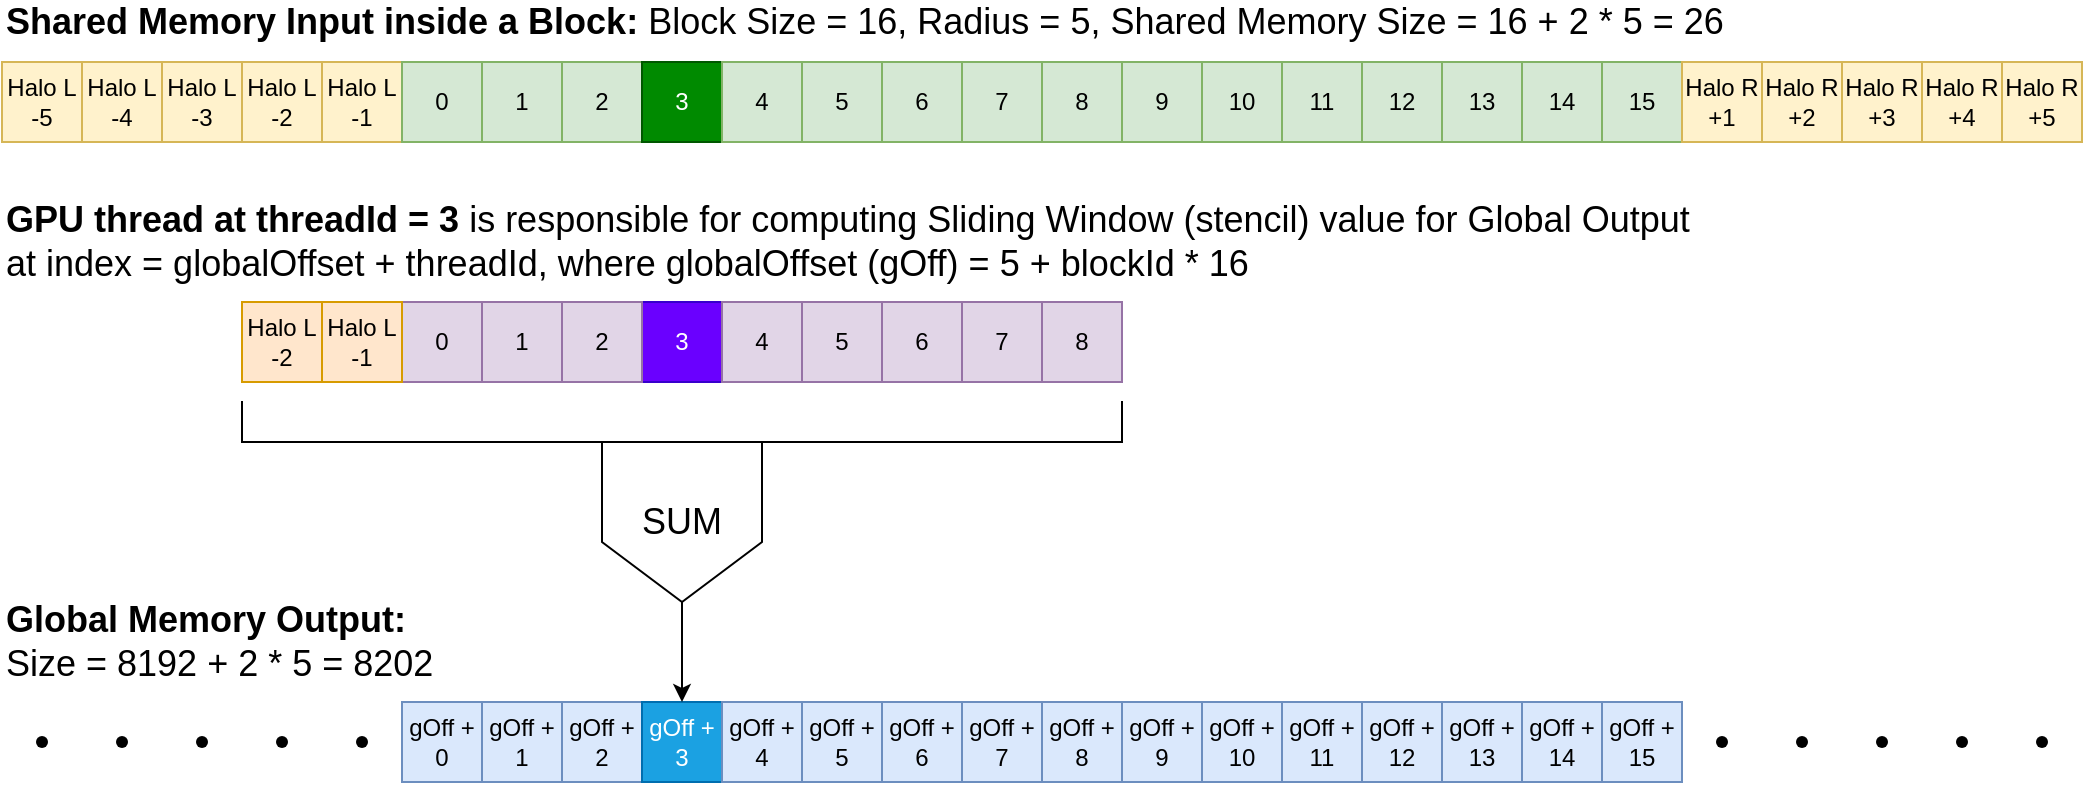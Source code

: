<mxfile version="15.7.3" type="device"><diagram id="9L-sjhjDaJ9I9pXIr6Vf" name="Page-1"><mxGraphModel dx="1038" dy="467" grid="1" gridSize="10" guides="1" tooltips="1" connect="1" arrows="1" fold="1" page="1" pageScale="1" pageWidth="1100" pageHeight="850" math="0" shadow="0"><root><mxCell id="0"/><mxCell id="1" parent="0"/><mxCell id="KHCUln0_eS0RDUmCvNf7-1" value="" style="whiteSpace=wrap;html=1;aspect=fixed;" parent="1" vertex="1"><mxGeometry y="40" width="40" height="40" as="geometry"/></mxCell><mxCell id="KHCUln0_eS0RDUmCvNf7-2" value="&lt;div&gt;Halo L&lt;/div&gt;&lt;div&gt;-4&lt;br&gt;&lt;/div&gt;" style="whiteSpace=wrap;html=1;aspect=fixed;fillColor=#fff2cc;strokeColor=#d6b656;" parent="1" vertex="1"><mxGeometry x="40" y="40" width="40" height="40" as="geometry"/></mxCell><mxCell id="KHCUln0_eS0RDUmCvNf7-3" value="&lt;div&gt;Halo L&lt;/div&gt;&lt;div&gt;-3&lt;br&gt;&lt;/div&gt;" style="whiteSpace=wrap;html=1;aspect=fixed;fillColor=#fff2cc;strokeColor=#d6b656;" parent="1" vertex="1"><mxGeometry x="80" y="40" width="40" height="40" as="geometry"/></mxCell><mxCell id="KHCUln0_eS0RDUmCvNf7-4" value="" style="whiteSpace=wrap;html=1;aspect=fixed;" parent="1" vertex="1"><mxGeometry x="120" y="40" width="40" height="40" as="geometry"/></mxCell><mxCell id="KHCUln0_eS0RDUmCvNf7-5" value="&lt;div&gt;Halo L&lt;/div&gt;&lt;div&gt;-2&lt;br&gt;&lt;/div&gt;" style="whiteSpace=wrap;html=1;aspect=fixed;fillColor=#fff2cc;strokeColor=#d6b656;" parent="1" vertex="1"><mxGeometry x="120" y="40" width="40" height="40" as="geometry"/></mxCell><mxCell id="KHCUln0_eS0RDUmCvNf7-6" value="&lt;div&gt;Halo L&lt;/div&gt;&lt;div&gt;-5&lt;br&gt;&lt;/div&gt;" style="whiteSpace=wrap;html=1;aspect=fixed;fillColor=#fff2cc;strokeColor=#d6b656;" parent="1" vertex="1"><mxGeometry y="40" width="40" height="40" as="geometry"/></mxCell><mxCell id="KHCUln0_eS0RDUmCvNf7-7" value="0" style="whiteSpace=wrap;html=1;aspect=fixed;fillColor=#d5e8d4;strokeColor=#82b366;" parent="1" vertex="1"><mxGeometry x="200" y="40" width="40" height="40" as="geometry"/></mxCell><mxCell id="KHCUln0_eS0RDUmCvNf7-8" value="1" style="whiteSpace=wrap;html=1;aspect=fixed;fillColor=#d5e8d4;strokeColor=#82b366;" parent="1" vertex="1"><mxGeometry x="240" y="40" width="40" height="40" as="geometry"/></mxCell><mxCell id="KHCUln0_eS0RDUmCvNf7-9" value="&lt;div&gt;Halo L&lt;/div&gt;&lt;div&gt;-1&lt;br&gt;&lt;/div&gt;" style="whiteSpace=wrap;html=1;aspect=fixed;fillColor=#fff2cc;strokeColor=#d6b656;" parent="1" vertex="1"><mxGeometry x="160" y="40" width="40" height="40" as="geometry"/></mxCell><mxCell id="KHCUln0_eS0RDUmCvNf7-10" value="3" style="whiteSpace=wrap;html=1;aspect=fixed;fillColor=#008a00;strokeColor=#005700;fontColor=#ffffff;" parent="1" vertex="1"><mxGeometry x="320" y="40" width="40" height="40" as="geometry"/></mxCell><mxCell id="KHCUln0_eS0RDUmCvNf7-11" value="4" style="whiteSpace=wrap;html=1;aspect=fixed;fillColor=#d5e8d4;strokeColor=#82b366;" parent="1" vertex="1"><mxGeometry x="360" y="40" width="40" height="40" as="geometry"/></mxCell><mxCell id="KHCUln0_eS0RDUmCvNf7-12" value="5" style="whiteSpace=wrap;html=1;aspect=fixed;fillColor=#d5e8d4;strokeColor=#82b366;" parent="1" vertex="1"><mxGeometry x="400" y="40" width="40" height="40" as="geometry"/></mxCell><mxCell id="KHCUln0_eS0RDUmCvNf7-13" value="2" style="whiteSpace=wrap;html=1;aspect=fixed;fillColor=#d5e8d4;strokeColor=#82b366;" parent="1" vertex="1"><mxGeometry x="280" y="40" width="40" height="40" as="geometry"/></mxCell><mxCell id="KHCUln0_eS0RDUmCvNf7-14" value="7" style="whiteSpace=wrap;html=1;aspect=fixed;fillColor=#d5e8d4;strokeColor=#82b366;" parent="1" vertex="1"><mxGeometry x="480" y="40" width="40" height="40" as="geometry"/></mxCell><mxCell id="KHCUln0_eS0RDUmCvNf7-15" value="8" style="whiteSpace=wrap;html=1;aspect=fixed;fillColor=#d5e8d4;strokeColor=#82b366;" parent="1" vertex="1"><mxGeometry x="520" y="40" width="40" height="40" as="geometry"/></mxCell><mxCell id="KHCUln0_eS0RDUmCvNf7-16" value="6" style="whiteSpace=wrap;html=1;aspect=fixed;fillColor=#d5e8d4;strokeColor=#82b366;" parent="1" vertex="1"><mxGeometry x="440" y="40" width="40" height="40" as="geometry"/></mxCell><mxCell id="KHCUln0_eS0RDUmCvNf7-17" value="10" style="whiteSpace=wrap;html=1;aspect=fixed;fillColor=#d5e8d4;strokeColor=#82b366;" parent="1" vertex="1"><mxGeometry x="600" y="40" width="40" height="40" as="geometry"/></mxCell><mxCell id="KHCUln0_eS0RDUmCvNf7-18" value="" style="whiteSpace=wrap;html=1;aspect=fixed;" parent="1" vertex="1"><mxGeometry x="640" y="40" width="40" height="40" as="geometry"/></mxCell><mxCell id="KHCUln0_eS0RDUmCvNf7-19" value="12" style="whiteSpace=wrap;html=1;aspect=fixed;fillColor=#d5e8d4;strokeColor=#82b366;" parent="1" vertex="1"><mxGeometry x="680" y="40" width="40" height="40" as="geometry"/></mxCell><mxCell id="KHCUln0_eS0RDUmCvNf7-20" value="9" style="whiteSpace=wrap;html=1;aspect=fixed;fillColor=#d5e8d4;strokeColor=#82b366;" parent="1" vertex="1"><mxGeometry x="560" y="40" width="40" height="40" as="geometry"/></mxCell><mxCell id="KHCUln0_eS0RDUmCvNf7-21" value="14" style="whiteSpace=wrap;html=1;aspect=fixed;fillColor=#d5e8d4;strokeColor=#82b366;" parent="1" vertex="1"><mxGeometry x="760" y="40" width="40" height="40" as="geometry"/></mxCell><mxCell id="KHCUln0_eS0RDUmCvNf7-22" value="15" style="whiteSpace=wrap;html=1;aspect=fixed;fillColor=#d5e8d4;strokeColor=#82b366;" parent="1" vertex="1"><mxGeometry x="800" y="40" width="40" height="40" as="geometry"/></mxCell><mxCell id="KHCUln0_eS0RDUmCvNf7-23" value="13" style="whiteSpace=wrap;html=1;aspect=fixed;fillColor=#d5e8d4;strokeColor=#82b366;" parent="1" vertex="1"><mxGeometry x="720" y="40" width="40" height="40" as="geometry"/></mxCell><mxCell id="KHCUln0_eS0RDUmCvNf7-24" value="11" style="whiteSpace=wrap;html=1;aspect=fixed;fillColor=#d5e8d4;strokeColor=#82b366;" parent="1" vertex="1"><mxGeometry x="640" y="40" width="40" height="40" as="geometry"/></mxCell><mxCell id="KHCUln0_eS0RDUmCvNf7-25" value="&lt;div&gt;Halo R&lt;/div&gt;&lt;div&gt;+2&lt;br&gt;&lt;/div&gt;" style="whiteSpace=wrap;html=1;aspect=fixed;fillColor=#fff2cc;strokeColor=#d6b656;" parent="1" vertex="1"><mxGeometry x="880" y="40" width="40" height="40" as="geometry"/></mxCell><mxCell id="KHCUln0_eS0RDUmCvNf7-26" value="&lt;div&gt;Halo R&lt;/div&gt;&lt;div&gt;+4&lt;br&gt;&lt;/div&gt;" style="whiteSpace=wrap;html=1;aspect=fixed;fillColor=#fff2cc;strokeColor=#d6b656;" parent="1" vertex="1"><mxGeometry x="960" y="40" width="40" height="40" as="geometry"/></mxCell><mxCell id="KHCUln0_eS0RDUmCvNf7-27" value="&lt;div&gt;Halo R&lt;/div&gt;&lt;div&gt;+5&lt;br&gt;&lt;/div&gt;" style="whiteSpace=wrap;html=1;aspect=fixed;fillColor=#fff2cc;strokeColor=#d6b656;" parent="1" vertex="1"><mxGeometry x="1000" y="40" width="40" height="40" as="geometry"/></mxCell><mxCell id="KHCUln0_eS0RDUmCvNf7-28" value="&lt;div&gt;Halo R&lt;/div&gt;&lt;div&gt;+3&lt;br&gt;&lt;/div&gt;" style="whiteSpace=wrap;html=1;aspect=fixed;fillColor=#fff2cc;strokeColor=#d6b656;" parent="1" vertex="1"><mxGeometry x="920" y="40" width="40" height="40" as="geometry"/></mxCell><mxCell id="KHCUln0_eS0RDUmCvNf7-29" value="&lt;div&gt;Halo R&lt;/div&gt;&lt;div&gt;+1&lt;br&gt;&lt;/div&gt;" style="whiteSpace=wrap;html=1;aspect=fixed;fillColor=#fff2cc;strokeColor=#d6b656;" parent="1" vertex="1"><mxGeometry x="840" y="40" width="40" height="40" as="geometry"/></mxCell><mxCell id="KHCUln0_eS0RDUmCvNf7-30" value="&lt;div align=&quot;left&quot;&gt;&lt;font style=&quot;font-size: 18px&quot;&gt;&lt;b&gt;Shared Memory Input inside a Block:&lt;/b&gt; Block Size = 16, Radius = 5, Shared Memory Size = 16 + 2 * 5 = 26&lt;/font&gt;&lt;/div&gt;" style="text;html=1;resizable=0;autosize=1;align=left;verticalAlign=middle;points=[];fillColor=none;strokeColor=none;rounded=0;" parent="1" vertex="1"><mxGeometry y="10" width="870" height="20" as="geometry"/></mxCell><mxCell id="KHCUln0_eS0RDUmCvNf7-31" value="&lt;div align=&quot;left&quot;&gt;&lt;font style=&quot;font-size: 18px&quot;&gt;&lt;b&gt;GPU thread at threadId = 3&lt;/b&gt; is responsible for computing Sliding Window (stencil) value for Global Output &lt;br&gt;&lt;/font&gt;&lt;/div&gt;&lt;div align=&quot;left&quot;&gt;&lt;font style=&quot;font-size: 18px&quot;&gt;at index = globalOffset + threadId, where &lt;/font&gt;&lt;font style=&quot;font-size: 18px&quot;&gt;globalOffset (gOff) = 5 + blockId * 16 &lt;br&gt;&lt;/font&gt;&lt;/div&gt;" style="text;html=1;resizable=0;autosize=1;align=left;verticalAlign=middle;points=[];fillColor=none;strokeColor=none;rounded=0;" parent="1" vertex="1"><mxGeometry y="110" width="860" height="40" as="geometry"/></mxCell><mxCell id="KHCUln0_eS0RDUmCvNf7-43" value="&lt;div&gt;Halo L&lt;/div&gt;&lt;div&gt;-2&lt;br&gt;&lt;/div&gt;" style="whiteSpace=wrap;html=1;aspect=fixed;fillColor=#ffe6cc;strokeColor=#d79b00;" parent="1" vertex="1"><mxGeometry x="120" y="160" width="40" height="40" as="geometry"/></mxCell><mxCell id="KHCUln0_eS0RDUmCvNf7-44" value="0" style="whiteSpace=wrap;html=1;aspect=fixed;fillColor=#e1d5e7;strokeColor=#9673a6;" parent="1" vertex="1"><mxGeometry x="200" y="160" width="40" height="40" as="geometry"/></mxCell><mxCell id="KHCUln0_eS0RDUmCvNf7-45" value="1" style="whiteSpace=wrap;html=1;aspect=fixed;fillColor=#e1d5e7;strokeColor=#9673a6;" parent="1" vertex="1"><mxGeometry x="240" y="160" width="40" height="40" as="geometry"/></mxCell><mxCell id="KHCUln0_eS0RDUmCvNf7-46" value="&lt;div&gt;Halo L&lt;/div&gt;&lt;div&gt;-1&lt;br&gt;&lt;/div&gt;" style="whiteSpace=wrap;html=1;aspect=fixed;fillColor=#ffe6cc;strokeColor=#d79b00;" parent="1" vertex="1"><mxGeometry x="160" y="160" width="40" height="40" as="geometry"/></mxCell><mxCell id="KHCUln0_eS0RDUmCvNf7-47" value="3" style="whiteSpace=wrap;html=1;aspect=fixed;fillColor=#6a00ff;strokeColor=#3700CC;fontColor=#ffffff;" parent="1" vertex="1"><mxGeometry x="320" y="160" width="40" height="40" as="geometry"/></mxCell><mxCell id="KHCUln0_eS0RDUmCvNf7-48" value="4" style="whiteSpace=wrap;html=1;aspect=fixed;fillColor=#e1d5e7;strokeColor=#9673a6;" parent="1" vertex="1"><mxGeometry x="360" y="160" width="40" height="40" as="geometry"/></mxCell><mxCell id="KHCUln0_eS0RDUmCvNf7-49" value="5" style="whiteSpace=wrap;html=1;aspect=fixed;fillColor=#e1d5e7;strokeColor=#9673a6;" parent="1" vertex="1"><mxGeometry x="400" y="160" width="40" height="40" as="geometry"/></mxCell><mxCell id="KHCUln0_eS0RDUmCvNf7-50" value="2" style="whiteSpace=wrap;html=1;aspect=fixed;fillColor=#e1d5e7;strokeColor=#9673a6;" parent="1" vertex="1"><mxGeometry x="280" y="160" width="40" height="40" as="geometry"/></mxCell><mxCell id="KHCUln0_eS0RDUmCvNf7-51" value="7" style="whiteSpace=wrap;html=1;aspect=fixed;fillColor=#e1d5e7;strokeColor=#9673a6;" parent="1" vertex="1"><mxGeometry x="480" y="160" width="40" height="40" as="geometry"/></mxCell><mxCell id="KHCUln0_eS0RDUmCvNf7-52" value="8" style="whiteSpace=wrap;html=1;aspect=fixed;fillColor=#e1d5e7;strokeColor=#9673a6;" parent="1" vertex="1"><mxGeometry x="520" y="160" width="40" height="40" as="geometry"/></mxCell><mxCell id="KHCUln0_eS0RDUmCvNf7-53" value="6" style="whiteSpace=wrap;html=1;aspect=fixed;fillColor=#e1d5e7;strokeColor=#9673a6;" parent="1" vertex="1"><mxGeometry x="440" y="160" width="40" height="40" as="geometry"/></mxCell><mxCell id="KHCUln0_eS0RDUmCvNf7-56" value="" style="shape=partialRectangle;whiteSpace=wrap;html=1;bottom=1;right=1;left=1;top=0;fillColor=none;routingCenterX=-0.5;fontSize=18;" parent="1" vertex="1"><mxGeometry x="120" y="210" width="440" height="20" as="geometry"/></mxCell><mxCell id="KHCUln0_eS0RDUmCvNf7-58" value="SUM" style="shape=offPageConnector;whiteSpace=wrap;html=1;fontSize=18;" parent="1" vertex="1"><mxGeometry x="300" y="230" width="80" height="80" as="geometry"/></mxCell><mxCell id="KHCUln0_eS0RDUmCvNf7-59" value="&lt;div align=&quot;left&quot;&gt;&lt;font style=&quot;font-size: 18px&quot;&gt;&lt;b&gt;Global Memory Output:&lt;/b&gt;&lt;br&gt;&lt;/font&gt;&lt;/div&gt;&lt;div align=&quot;left&quot;&gt;&lt;font style=&quot;font-size: 18px&quot;&gt;Size = 8192 + 2 * 5 = 8202&lt;/font&gt;&lt;/div&gt;" style="text;html=1;resizable=0;autosize=1;align=left;verticalAlign=middle;points=[];fillColor=none;strokeColor=none;rounded=0;" parent="1" vertex="1"><mxGeometry y="310" width="230" height="40" as="geometry"/></mxCell><mxCell id="KHCUln0_eS0RDUmCvNf7-60" value="0" style="whiteSpace=wrap;html=1;aspect=fixed;fillColor=#d5e8d4;strokeColor=#82b366;" parent="1" vertex="1"><mxGeometry x="200" y="40" width="40" height="40" as="geometry"/></mxCell><mxCell id="KHCUln0_eS0RDUmCvNf7-61" value="1" style="whiteSpace=wrap;html=1;aspect=fixed;fillColor=#d5e8d4;strokeColor=#82b366;" parent="1" vertex="1"><mxGeometry x="240" y="40" width="40" height="40" as="geometry"/></mxCell><mxCell id="KHCUln0_eS0RDUmCvNf7-62" value="0" style="whiteSpace=wrap;html=1;aspect=fixed;fillColor=#d5e8d4;strokeColor=#82b366;" parent="1" vertex="1"><mxGeometry x="200" y="40" width="40" height="40" as="geometry"/></mxCell><mxCell id="KHCUln0_eS0RDUmCvNf7-63" value="1" style="whiteSpace=wrap;html=1;aspect=fixed;fillColor=#d5e8d4;strokeColor=#82b366;" parent="1" vertex="1"><mxGeometry x="240" y="40" width="40" height="40" as="geometry"/></mxCell><mxCell id="KHCUln0_eS0RDUmCvNf7-64" value="3" style="whiteSpace=wrap;html=1;aspect=fixed;fillColor=#008a00;strokeColor=#005700;fontColor=#ffffff;" parent="1" vertex="1"><mxGeometry x="320" y="40" width="40" height="40" as="geometry"/></mxCell><mxCell id="KHCUln0_eS0RDUmCvNf7-65" value="4" style="whiteSpace=wrap;html=1;aspect=fixed;fillColor=#d5e8d4;strokeColor=#82b366;" parent="1" vertex="1"><mxGeometry x="360" y="40" width="40" height="40" as="geometry"/></mxCell><mxCell id="KHCUln0_eS0RDUmCvNf7-66" value="0" style="whiteSpace=wrap;html=1;aspect=fixed;fillColor=#d5e8d4;strokeColor=#82b366;" parent="1" vertex="1"><mxGeometry x="200" y="40" width="40" height="40" as="geometry"/></mxCell><mxCell id="KHCUln0_eS0RDUmCvNf7-67" value="1" style="whiteSpace=wrap;html=1;aspect=fixed;fillColor=#d5e8d4;strokeColor=#82b366;" parent="1" vertex="1"><mxGeometry x="240" y="40" width="40" height="40" as="geometry"/></mxCell><mxCell id="KHCUln0_eS0RDUmCvNf7-68" value="3" style="whiteSpace=wrap;html=1;aspect=fixed;fillColor=#008a00;strokeColor=#005700;fontColor=#ffffff;" parent="1" vertex="1"><mxGeometry x="320" y="40" width="40" height="40" as="geometry"/></mxCell><mxCell id="KHCUln0_eS0RDUmCvNf7-69" value="4" style="whiteSpace=wrap;html=1;aspect=fixed;fillColor=#d5e8d4;strokeColor=#82b366;" parent="1" vertex="1"><mxGeometry x="360" y="40" width="40" height="40" as="geometry"/></mxCell><mxCell id="KHCUln0_eS0RDUmCvNf7-70" value="6" style="whiteSpace=wrap;html=1;aspect=fixed;fillColor=#d5e8d4;strokeColor=#82b366;" parent="1" vertex="1"><mxGeometry x="440" y="40" width="40" height="40" as="geometry"/></mxCell><mxCell id="KHCUln0_eS0RDUmCvNf7-71" value="7" style="whiteSpace=wrap;html=1;aspect=fixed;fillColor=#d5e8d4;strokeColor=#82b366;" parent="1" vertex="1"><mxGeometry x="480" y="40" width="40" height="40" as="geometry"/></mxCell><mxCell id="KHCUln0_eS0RDUmCvNf7-72" value="8" style="whiteSpace=wrap;html=1;aspect=fixed;fillColor=#d5e8d4;strokeColor=#82b366;" parent="1" vertex="1"><mxGeometry x="520" y="40" width="40" height="40" as="geometry"/></mxCell><mxCell id="KHCUln0_eS0RDUmCvNf7-73" value="9" style="whiteSpace=wrap;html=1;aspect=fixed;fillColor=#d5e8d4;strokeColor=#82b366;" parent="1" vertex="1"><mxGeometry x="560" y="40" width="40" height="40" as="geometry"/></mxCell><mxCell id="KHCUln0_eS0RDUmCvNf7-87" value="0" style="whiteSpace=wrap;html=1;aspect=fixed;fillColor=#d5e8d4;strokeColor=#82b366;" parent="1" vertex="1"><mxGeometry x="200" y="40" width="40" height="40" as="geometry"/></mxCell><mxCell id="KHCUln0_eS0RDUmCvNf7-88" value="1" style="whiteSpace=wrap;html=1;aspect=fixed;fillColor=#d5e8d4;strokeColor=#82b366;" parent="1" vertex="1"><mxGeometry x="240" y="40" width="40" height="40" as="geometry"/></mxCell><mxCell id="KHCUln0_eS0RDUmCvNf7-89" value="2" style="whiteSpace=wrap;html=1;aspect=fixed;fillColor=#d5e8d4;strokeColor=#82b366;" parent="1" vertex="1"><mxGeometry x="280" y="40" width="40" height="40" as="geometry"/></mxCell><mxCell id="KHCUln0_eS0RDUmCvNf7-90" value="3" style="whiteSpace=wrap;html=1;aspect=fixed;fillColor=#008a00;strokeColor=#005700;fontColor=#ffffff;" parent="1" vertex="1"><mxGeometry x="320" y="40" width="40" height="40" as="geometry"/></mxCell><mxCell id="KHCUln0_eS0RDUmCvNf7-91" value="4" style="whiteSpace=wrap;html=1;aspect=fixed;fillColor=#d5e8d4;strokeColor=#82b366;" parent="1" vertex="1"><mxGeometry x="360" y="40" width="40" height="40" as="geometry"/></mxCell><mxCell id="KHCUln0_eS0RDUmCvNf7-92" value="5" style="whiteSpace=wrap;html=1;aspect=fixed;fillColor=#d5e8d4;strokeColor=#82b366;" parent="1" vertex="1"><mxGeometry x="400" y="40" width="40" height="40" as="geometry"/></mxCell><mxCell id="KHCUln0_eS0RDUmCvNf7-93" value="6" style="whiteSpace=wrap;html=1;aspect=fixed;fillColor=#d5e8d4;strokeColor=#82b366;" parent="1" vertex="1"><mxGeometry x="440" y="40" width="40" height="40" as="geometry"/></mxCell><mxCell id="KHCUln0_eS0RDUmCvNf7-94" value="7" style="whiteSpace=wrap;html=1;aspect=fixed;fillColor=#d5e8d4;strokeColor=#82b366;" parent="1" vertex="1"><mxGeometry x="480" y="40" width="40" height="40" as="geometry"/></mxCell><mxCell id="KHCUln0_eS0RDUmCvNf7-95" value="8" style="whiteSpace=wrap;html=1;aspect=fixed;fillColor=#d5e8d4;strokeColor=#82b366;" parent="1" vertex="1"><mxGeometry x="520" y="40" width="40" height="40" as="geometry"/></mxCell><mxCell id="KHCUln0_eS0RDUmCvNf7-96" value="9" style="whiteSpace=wrap;html=1;aspect=fixed;fillColor=#d5e8d4;strokeColor=#82b366;" parent="1" vertex="1"><mxGeometry x="560" y="40" width="40" height="40" as="geometry"/></mxCell><mxCell id="KHCUln0_eS0RDUmCvNf7-97" value="10" style="whiteSpace=wrap;html=1;aspect=fixed;fillColor=#d5e8d4;strokeColor=#82b366;" parent="1" vertex="1"><mxGeometry x="600" y="40" width="40" height="40" as="geometry"/></mxCell><mxCell id="KHCUln0_eS0RDUmCvNf7-98" value="11" style="whiteSpace=wrap;html=1;aspect=fixed;fillColor=#d5e8d4;strokeColor=#82b366;" parent="1" vertex="1"><mxGeometry x="640" y="40" width="40" height="40" as="geometry"/></mxCell><mxCell id="KHCUln0_eS0RDUmCvNf7-99" value="12" style="whiteSpace=wrap;html=1;aspect=fixed;fillColor=#d5e8d4;strokeColor=#82b366;" parent="1" vertex="1"><mxGeometry x="680" y="40" width="40" height="40" as="geometry"/></mxCell><mxCell id="KHCUln0_eS0RDUmCvNf7-100" value="13" style="whiteSpace=wrap;html=1;aspect=fixed;fillColor=#d5e8d4;strokeColor=#82b366;" parent="1" vertex="1"><mxGeometry x="720" y="40" width="40" height="40" as="geometry"/></mxCell><mxCell id="KHCUln0_eS0RDUmCvNf7-101" value="0" style="whiteSpace=wrap;html=1;aspect=fixed;fillColor=#d5e8d4;strokeColor=#82b366;" parent="1" vertex="1"><mxGeometry x="200" y="40" width="40" height="40" as="geometry"/></mxCell><mxCell id="KHCUln0_eS0RDUmCvNf7-102" value="1" style="whiteSpace=wrap;html=1;aspect=fixed;fillColor=#d5e8d4;strokeColor=#82b366;" parent="1" vertex="1"><mxGeometry x="240" y="40" width="40" height="40" as="geometry"/></mxCell><mxCell id="KHCUln0_eS0RDUmCvNf7-103" value="2" style="whiteSpace=wrap;html=1;aspect=fixed;fillColor=#d5e8d4;strokeColor=#82b366;" parent="1" vertex="1"><mxGeometry x="280" y="40" width="40" height="40" as="geometry"/></mxCell><mxCell id="KHCUln0_eS0RDUmCvNf7-104" value="3" style="whiteSpace=wrap;html=1;aspect=fixed;fillColor=#008a00;strokeColor=#005700;fontColor=#ffffff;" parent="1" vertex="1"><mxGeometry x="320" y="40" width="40" height="40" as="geometry"/></mxCell><mxCell id="KHCUln0_eS0RDUmCvNf7-105" value="4" style="whiteSpace=wrap;html=1;aspect=fixed;fillColor=#d5e8d4;strokeColor=#82b366;" parent="1" vertex="1"><mxGeometry x="360" y="40" width="40" height="40" as="geometry"/></mxCell><mxCell id="KHCUln0_eS0RDUmCvNf7-106" value="5" style="whiteSpace=wrap;html=1;aspect=fixed;fillColor=#d5e8d4;strokeColor=#82b366;" parent="1" vertex="1"><mxGeometry x="400" y="40" width="40" height="40" as="geometry"/></mxCell><mxCell id="KHCUln0_eS0RDUmCvNf7-107" value="6" style="whiteSpace=wrap;html=1;aspect=fixed;fillColor=#d5e8d4;strokeColor=#82b366;" parent="1" vertex="1"><mxGeometry x="440" y="40" width="40" height="40" as="geometry"/></mxCell><mxCell id="KHCUln0_eS0RDUmCvNf7-108" value="7" style="whiteSpace=wrap;html=1;aspect=fixed;fillColor=#d5e8d4;strokeColor=#82b366;" parent="1" vertex="1"><mxGeometry x="480" y="40" width="40" height="40" as="geometry"/></mxCell><mxCell id="KHCUln0_eS0RDUmCvNf7-109" value="8" style="whiteSpace=wrap;html=1;aspect=fixed;fillColor=#d5e8d4;strokeColor=#82b366;" parent="1" vertex="1"><mxGeometry x="520" y="40" width="40" height="40" as="geometry"/></mxCell><mxCell id="KHCUln0_eS0RDUmCvNf7-110" value="9" style="whiteSpace=wrap;html=1;aspect=fixed;fillColor=#d5e8d4;strokeColor=#82b366;" parent="1" vertex="1"><mxGeometry x="560" y="40" width="40" height="40" as="geometry"/></mxCell><mxCell id="KHCUln0_eS0RDUmCvNf7-111" value="10" style="whiteSpace=wrap;html=1;aspect=fixed;fillColor=#d5e8d4;strokeColor=#82b366;" parent="1" vertex="1"><mxGeometry x="600" y="40" width="40" height="40" as="geometry"/></mxCell><mxCell id="KHCUln0_eS0RDUmCvNf7-112" value="11" style="whiteSpace=wrap;html=1;aspect=fixed;fillColor=#d5e8d4;strokeColor=#82b366;" parent="1" vertex="1"><mxGeometry x="640" y="40" width="40" height="40" as="geometry"/></mxCell><mxCell id="KHCUln0_eS0RDUmCvNf7-113" value="12" style="whiteSpace=wrap;html=1;aspect=fixed;fillColor=#d5e8d4;strokeColor=#82b366;" parent="1" vertex="1"><mxGeometry x="680" y="40" width="40" height="40" as="geometry"/></mxCell><mxCell id="KHCUln0_eS0RDUmCvNf7-114" value="13" style="whiteSpace=wrap;html=1;aspect=fixed;fillColor=#d5e8d4;strokeColor=#82b366;" parent="1" vertex="1"><mxGeometry x="720" y="40" width="40" height="40" as="geometry"/></mxCell><mxCell id="KHCUln0_eS0RDUmCvNf7-115" value="&lt;div&gt;gOff +&lt;/div&gt;&lt;div&gt;14&lt;/div&gt;" style="whiteSpace=wrap;html=1;aspect=fixed;fillColor=#dae8fc;strokeColor=#6c8ebf;" parent="1" vertex="1"><mxGeometry x="760" y="360" width="40" height="40" as="geometry"/></mxCell><mxCell id="KHCUln0_eS0RDUmCvNf7-116" value="&lt;div&gt;gOff +&lt;/div&gt;&lt;div&gt;15&lt;/div&gt;" style="whiteSpace=wrap;html=1;aspect=fixed;fillColor=#dae8fc;strokeColor=#6c8ebf;" parent="1" vertex="1"><mxGeometry x="800" y="360" width="40" height="40" as="geometry"/></mxCell><mxCell id="KHCUln0_eS0RDUmCvNf7-117" value="&lt;div&gt;gOff +&lt;/div&gt;&lt;div&gt;0&lt;/div&gt;" style="whiteSpace=wrap;html=1;aspect=fixed;fillColor=#dae8fc;strokeColor=#6c8ebf;" parent="1" vertex="1"><mxGeometry x="200" y="360" width="40" height="40" as="geometry"/></mxCell><mxCell id="KHCUln0_eS0RDUmCvNf7-118" value="&lt;div&gt;gOff +&lt;/div&gt;&lt;div&gt;1&lt;/div&gt;" style="whiteSpace=wrap;html=1;aspect=fixed;fillColor=#dae8fc;strokeColor=#6c8ebf;" parent="1" vertex="1"><mxGeometry x="240" y="360" width="40" height="40" as="geometry"/></mxCell><mxCell id="KHCUln0_eS0RDUmCvNf7-119" value="&lt;div&gt;gOff +&lt;/div&gt;&lt;div&gt;2&lt;/div&gt;" style="whiteSpace=wrap;html=1;aspect=fixed;fillColor=#dae8fc;strokeColor=#6c8ebf;" parent="1" vertex="1"><mxGeometry x="280" y="360" width="40" height="40" as="geometry"/></mxCell><mxCell id="KHCUln0_eS0RDUmCvNf7-120" value="&lt;div&gt;gOff +&lt;/div&gt;&lt;div&gt;3&lt;/div&gt;" style="whiteSpace=wrap;html=1;aspect=fixed;fillColor=#1ba1e2;strokeColor=#006EAF;fontColor=#ffffff;" parent="1" vertex="1"><mxGeometry x="320" y="360" width="40" height="40" as="geometry"/></mxCell><mxCell id="KHCUln0_eS0RDUmCvNf7-121" value="&lt;div&gt;gOff +&lt;/div&gt;&lt;div&gt;4&lt;/div&gt;" style="whiteSpace=wrap;html=1;aspect=fixed;fillColor=#dae8fc;strokeColor=#6c8ebf;" parent="1" vertex="1"><mxGeometry x="360" y="360" width="40" height="40" as="geometry"/></mxCell><mxCell id="KHCUln0_eS0RDUmCvNf7-122" value="&lt;div&gt;gOff +&lt;/div&gt;&lt;div&gt;5&lt;/div&gt;" style="whiteSpace=wrap;html=1;aspect=fixed;fillColor=#dae8fc;strokeColor=#6c8ebf;" parent="1" vertex="1"><mxGeometry x="400" y="360" width="40" height="40" as="geometry"/></mxCell><mxCell id="KHCUln0_eS0RDUmCvNf7-123" value="&lt;div&gt;gOff +&lt;/div&gt;&lt;div&gt;6&lt;/div&gt;" style="whiteSpace=wrap;html=1;aspect=fixed;fillColor=#dae8fc;strokeColor=#6c8ebf;" parent="1" vertex="1"><mxGeometry x="440" y="360" width="40" height="40" as="geometry"/></mxCell><mxCell id="KHCUln0_eS0RDUmCvNf7-124" value="&lt;div&gt;gOff +&lt;/div&gt;&lt;div&gt;7&lt;/div&gt;" style="whiteSpace=wrap;html=1;aspect=fixed;fillColor=#dae8fc;strokeColor=#6c8ebf;" parent="1" vertex="1"><mxGeometry x="480" y="360" width="40" height="40" as="geometry"/></mxCell><mxCell id="KHCUln0_eS0RDUmCvNf7-125" value="&lt;div&gt;gOff +&lt;/div&gt;&lt;div&gt;8&lt;/div&gt;" style="whiteSpace=wrap;html=1;aspect=fixed;fillColor=#dae8fc;strokeColor=#6c8ebf;" parent="1" vertex="1"><mxGeometry x="520" y="360" width="40" height="40" as="geometry"/></mxCell><mxCell id="KHCUln0_eS0RDUmCvNf7-126" value="&lt;div&gt;gOff +&lt;/div&gt;&lt;div&gt;9&lt;/div&gt;" style="whiteSpace=wrap;html=1;aspect=fixed;fillColor=#dae8fc;strokeColor=#6c8ebf;" parent="1" vertex="1"><mxGeometry x="560" y="360" width="40" height="40" as="geometry"/></mxCell><mxCell id="KHCUln0_eS0RDUmCvNf7-127" value="&lt;div&gt;gOff +&lt;/div&gt;&lt;div&gt;10&lt;/div&gt;" style="whiteSpace=wrap;html=1;aspect=fixed;fillColor=#dae8fc;strokeColor=#6c8ebf;" parent="1" vertex="1"><mxGeometry x="600" y="360" width="40" height="40" as="geometry"/></mxCell><mxCell id="KHCUln0_eS0RDUmCvNf7-128" value="&lt;div&gt;gOff +&lt;/div&gt;&lt;div&gt;11&lt;/div&gt;" style="whiteSpace=wrap;html=1;aspect=fixed;fillColor=#dae8fc;strokeColor=#6c8ebf;" parent="1" vertex="1"><mxGeometry x="640" y="360" width="40" height="40" as="geometry"/></mxCell><mxCell id="KHCUln0_eS0RDUmCvNf7-129" value="&lt;div&gt;gOff +&lt;/div&gt;&lt;div&gt;12&lt;/div&gt;" style="whiteSpace=wrap;html=1;aspect=fixed;fillColor=#dae8fc;strokeColor=#6c8ebf;" parent="1" vertex="1"><mxGeometry x="680" y="360" width="40" height="40" as="geometry"/></mxCell><mxCell id="KHCUln0_eS0RDUmCvNf7-130" value="&lt;div&gt;gOff +&lt;/div&gt;&lt;div&gt;13&lt;/div&gt;" style="whiteSpace=wrap;html=1;aspect=fixed;fillColor=#dae8fc;strokeColor=#6c8ebf;" parent="1" vertex="1"><mxGeometry x="720" y="360" width="40" height="40" as="geometry"/></mxCell><mxCell id="KHCUln0_eS0RDUmCvNf7-131" value="" style="shape=waypoint;sketch=0;fillStyle=solid;size=6;pointerEvents=1;points=[];fillColor=none;resizable=0;rotatable=0;perimeter=centerPerimeter;snapToPoint=1;fontSize=18;" parent="1" vertex="1"><mxGeometry x="160" y="360" width="40" height="40" as="geometry"/></mxCell><mxCell id="KHCUln0_eS0RDUmCvNf7-132" value="" style="shape=waypoint;sketch=0;fillStyle=solid;size=6;pointerEvents=1;points=[];fillColor=none;resizable=0;rotatable=0;perimeter=centerPerimeter;snapToPoint=1;fontSize=18;" parent="1" vertex="1"><mxGeometry x="120" y="360" width="40" height="40" as="geometry"/></mxCell><mxCell id="KHCUln0_eS0RDUmCvNf7-133" value="" style="shape=waypoint;sketch=0;fillStyle=solid;size=6;pointerEvents=1;points=[];fillColor=none;resizable=0;rotatable=0;perimeter=centerPerimeter;snapToPoint=1;fontSize=18;" parent="1" vertex="1"><mxGeometry x="80" y="360" width="40" height="40" as="geometry"/></mxCell><mxCell id="KHCUln0_eS0RDUmCvNf7-134" value="" style="shape=waypoint;sketch=0;fillStyle=solid;size=6;pointerEvents=1;points=[];fillColor=none;resizable=0;rotatable=0;perimeter=centerPerimeter;snapToPoint=1;fontSize=18;" parent="1" vertex="1"><mxGeometry x="40" y="360" width="40" height="40" as="geometry"/></mxCell><mxCell id="KHCUln0_eS0RDUmCvNf7-135" value="" style="shape=waypoint;sketch=0;fillStyle=solid;size=6;pointerEvents=1;points=[];fillColor=none;resizable=0;rotatable=0;perimeter=centerPerimeter;snapToPoint=1;fontSize=18;" parent="1" vertex="1"><mxGeometry y="360" width="40" height="40" as="geometry"/></mxCell><mxCell id="KHCUln0_eS0RDUmCvNf7-136" value="" style="shape=waypoint;sketch=0;fillStyle=solid;size=6;pointerEvents=1;points=[];fillColor=none;resizable=0;rotatable=0;perimeter=centerPerimeter;snapToPoint=1;fontSize=18;" parent="1" vertex="1"><mxGeometry x="840" y="360" width="40" height="40" as="geometry"/></mxCell><mxCell id="KHCUln0_eS0RDUmCvNf7-137" value="" style="shape=waypoint;sketch=0;fillStyle=solid;size=6;pointerEvents=1;points=[];fillColor=none;resizable=0;rotatable=0;perimeter=centerPerimeter;snapToPoint=1;fontSize=18;" parent="1" vertex="1"><mxGeometry x="880" y="360" width="40" height="40" as="geometry"/></mxCell><mxCell id="KHCUln0_eS0RDUmCvNf7-138" value="" style="shape=waypoint;sketch=0;fillStyle=solid;size=6;pointerEvents=1;points=[];fillColor=none;resizable=0;rotatable=0;perimeter=centerPerimeter;snapToPoint=1;fontSize=18;" parent="1" vertex="1"><mxGeometry x="920" y="360" width="40" height="40" as="geometry"/></mxCell><mxCell id="KHCUln0_eS0RDUmCvNf7-139" value="" style="shape=waypoint;sketch=0;fillStyle=solid;size=6;pointerEvents=1;points=[];fillColor=none;resizable=0;rotatable=0;perimeter=centerPerimeter;snapToPoint=1;fontSize=18;" parent="1" vertex="1"><mxGeometry x="960" y="360" width="40" height="40" as="geometry"/></mxCell><mxCell id="KHCUln0_eS0RDUmCvNf7-140" value="" style="shape=waypoint;sketch=0;fillStyle=solid;size=6;pointerEvents=1;points=[];fillColor=none;resizable=0;rotatable=0;perimeter=centerPerimeter;snapToPoint=1;fontSize=18;" parent="1" vertex="1"><mxGeometry x="1000" y="360" width="40" height="40" as="geometry"/></mxCell><mxCell id="KHCUln0_eS0RDUmCvNf7-142" value="" style="endArrow=classic;html=1;rounded=0;fontSize=18;exitX=0.5;exitY=1;exitDx=0;exitDy=0;entryX=0.5;entryY=0;entryDx=0;entryDy=0;" parent="1" source="KHCUln0_eS0RDUmCvNf7-58" target="KHCUln0_eS0RDUmCvNf7-120" edge="1"><mxGeometry width="50" height="50" relative="1" as="geometry"><mxPoint x="390" y="290" as="sourcePoint"/><mxPoint x="440" y="240" as="targetPoint"/></mxGeometry></mxCell></root></mxGraphModel></diagram></mxfile>